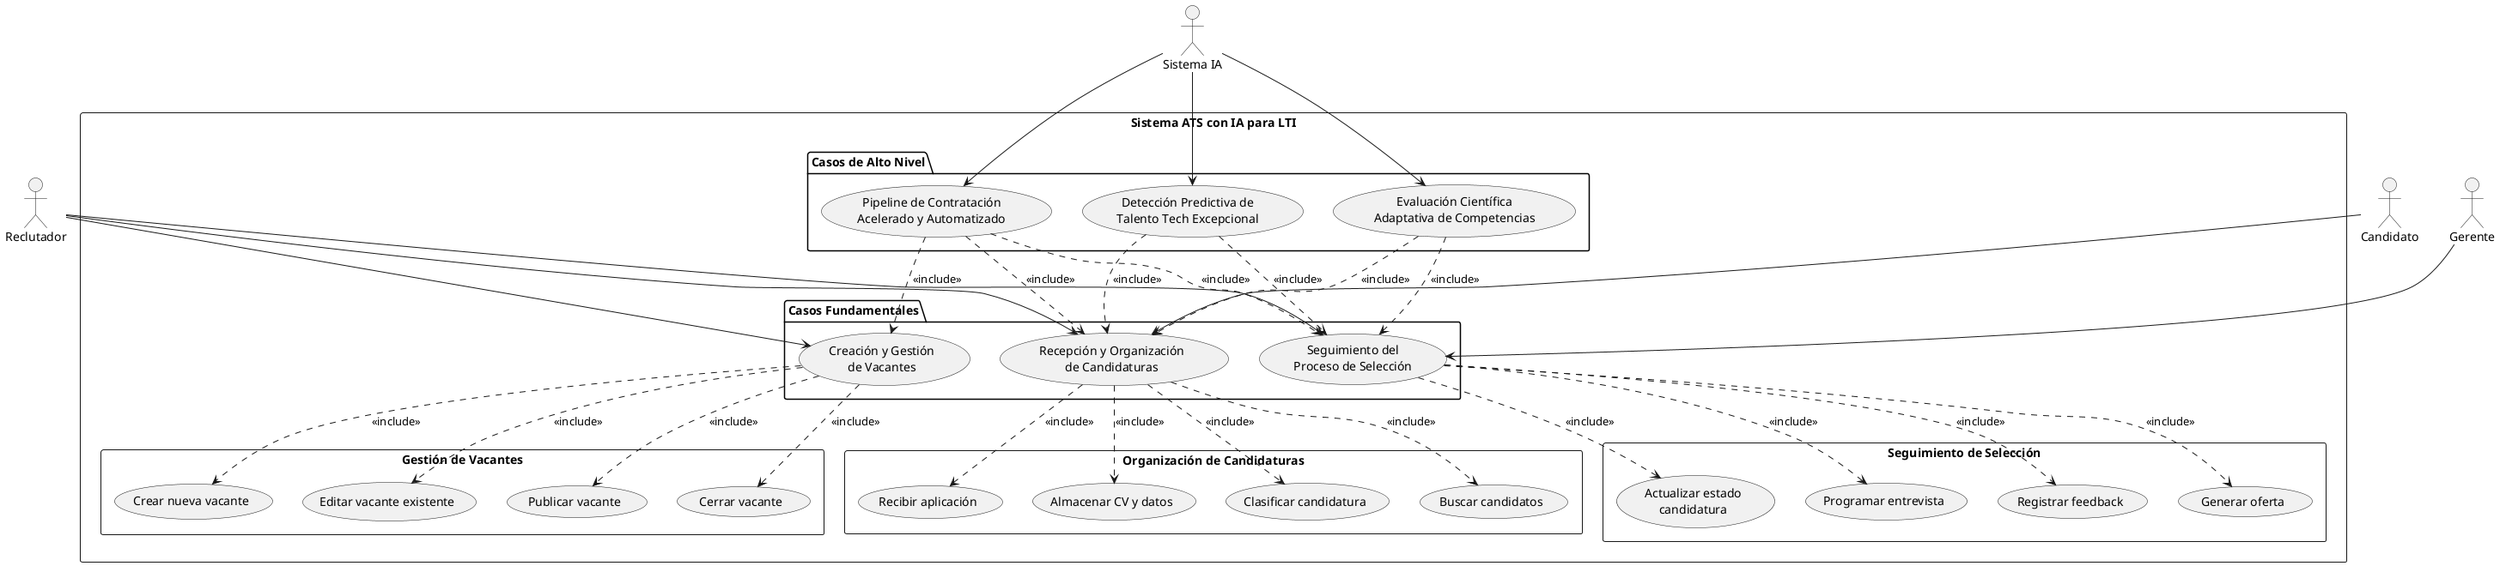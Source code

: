 @startuml Diagrama-CasosUso-Jerarquico

' Actores
:Reclutador: as reclutador
:Gerente: as gerente
:Candidato: as candidato
:Sistema IA: as sistemaIA

' Sistema principal
rectangle "Sistema ATS con IA para LTI" {
    ' Casos de uso de alto nivel
    package "Casos de Alto Nivel" {
        usecase "Detección Predictiva de\nTalento Tech Excepcional" as UC1
        usecase "Pipeline de Contratación\nAcelerado y Automatizado" as UC2
        usecase "Evaluación Científica\nAdaptativa de Competencias" as UC3
    }
    
    ' Casos de uso fundamentales
    package "Casos Fundamentales" {
        usecase "Creación y Gestión\nde Vacantes" as CU1
        usecase "Recepción y Organización\nde Candidaturas" as CU2
        usecase "Seguimiento del\nProceso de Selección" as CU3
    }
    
    ' Subcasos de Gestión de Vacantes
    rectangle "Gestión de Vacantes" {
        usecase "Crear nueva vacante" as CU1_1
        usecase "Editar vacante existente" as CU1_2
        usecase "Publicar vacante" as CU1_3
        usecase "Cerrar vacante" as CU1_4
        
        CU1 ..> CU1_1 : <<include>>
        CU1 ..> CU1_2 : <<include>>
        CU1 ..> CU1_3 : <<include>>
        CU1 ..> CU1_4 : <<include>>
    }
    
    ' Subcasos de Organización de Candidaturas
    rectangle "Organización de Candidaturas" {
        usecase "Recibir aplicación" as CU2_1
        usecase "Almacenar CV y datos" as CU2_2
        usecase "Clasificar candidatura" as CU2_3
        usecase "Buscar candidatos" as CU2_4
        
        CU2 ..> CU2_1 : <<include>>
        CU2 ..> CU2_2 : <<include>>
        CU2 ..> CU2_3 : <<include>>
        CU2 ..> CU2_4 : <<include>>
    }
    
    ' Subcasos de Seguimiento
    rectangle "Seguimiento de Selección" {
        usecase "Actualizar estado\ncandidatura" as CU3_1
        usecase "Programar entrevista" as CU3_2
        usecase "Registrar feedback" as CU3_3
        usecase "Generar oferta" as CU3_4
        
        CU3 ..> CU3_1 : <<include>>
        CU3 ..> CU3_2 : <<include>>
        CU3 ..> CU3_3 : <<include>>
        CU3 ..> CU3_4 : <<include>>
    }
}

' Relaciones entre actores y casos de uso
reclutador --> CU1
reclutador --> CU2
reclutador --> CU3
gerente --> CU3
candidato --> CU2
sistemaIA --> UC1
sistemaIA --> UC2
sistemaIA --> UC3

' Relaciones entre casos de alto nivel y fundamentales
UC1 ..> CU2 : <<include>>
UC1 ..> CU3 : <<include>>
UC2 ..> CU1 : <<include>>
UC2 ..> CU2 : <<include>>
UC2 ..> CU3 : <<include>>
UC3 ..> CU2 : <<include>>
UC3 ..> CU3 : <<include>>
@enduml